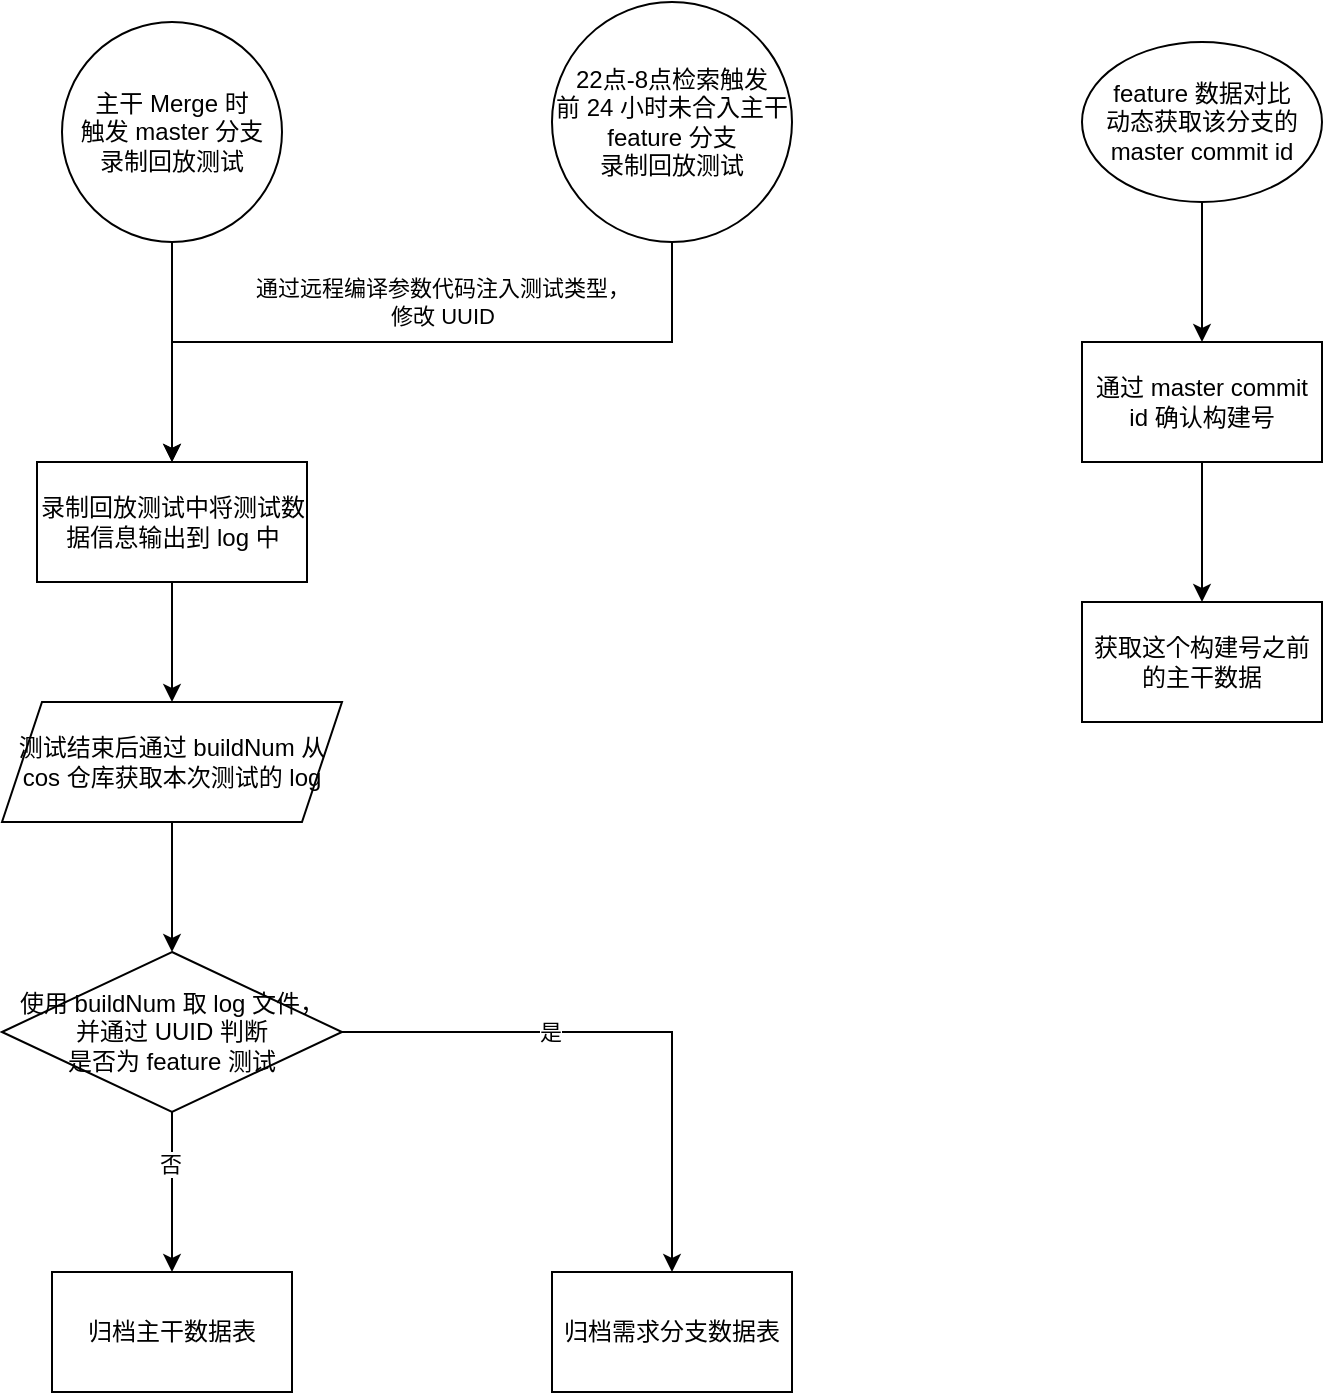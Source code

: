 <mxfile version="20.4.0" type="github">
  <diagram id="wA2QcCBewpJCbxgyK5B2" name="第 1 页">
    <mxGraphModel dx="2066" dy="1064" grid="1" gridSize="10" guides="1" tooltips="1" connect="1" arrows="1" fold="1" page="1" pageScale="1" pageWidth="827" pageHeight="1169" math="0" shadow="0">
      <root>
        <mxCell id="0" />
        <mxCell id="1" parent="0" />
        <mxCell id="m26_v9GqzO_6HuygvY9k-10" style="edgeStyle=orthogonalEdgeStyle;rounded=0;orthogonalLoop=1;jettySize=auto;html=1;" parent="1" source="m26_v9GqzO_6HuygvY9k-8" target="m26_v9GqzO_6HuygvY9k-11" edge="1">
          <mxGeometry relative="1" as="geometry">
            <mxPoint x="145" y="380" as="targetPoint" />
          </mxGeometry>
        </mxCell>
        <mxCell id="m26_v9GqzO_6HuygvY9k-8" value="主干 Merge 时&lt;br&gt;触发 master 分支&lt;br&gt;录制回放测试" style="ellipse;whiteSpace=wrap;html=1;aspect=fixed;" parent="1" vertex="1">
          <mxGeometry x="90" y="40" width="110" height="110" as="geometry" />
        </mxCell>
        <mxCell id="m26_v9GqzO_6HuygvY9k-12" style="edgeStyle=orthogonalEdgeStyle;rounded=0;orthogonalLoop=1;jettySize=auto;html=1;" parent="1" source="m26_v9GqzO_6HuygvY9k-9" target="m26_v9GqzO_6HuygvY9k-11" edge="1">
          <mxGeometry relative="1" as="geometry">
            <Array as="points">
              <mxPoint x="395" y="200" />
              <mxPoint x="145" y="200" />
            </Array>
          </mxGeometry>
        </mxCell>
        <mxCell id="m26_v9GqzO_6HuygvY9k-13" value="通过远程编译参数代码注入测试类型，&lt;br&gt;修改 UUID" style="edgeLabel;html=1;align=center;verticalAlign=middle;resizable=0;points=[];" parent="m26_v9GqzO_6HuygvY9k-12" vertex="1" connectable="0">
          <mxGeometry x="-0.398" relative="1" as="geometry">
            <mxPoint x="-57" y="-20" as="offset" />
          </mxGeometry>
        </mxCell>
        <mxCell id="m26_v9GqzO_6HuygvY9k-9" value="22点-8点检索触发&lt;br&gt;前 24 小时未合入主干&lt;br&gt;feature 分支&lt;br&gt;录制回放测试" style="ellipse;whiteSpace=wrap;html=1;aspect=fixed;" parent="1" vertex="1">
          <mxGeometry x="335" y="30" width="120" height="120" as="geometry" />
        </mxCell>
        <mxCell id="m26_v9GqzO_6HuygvY9k-16" style="edgeStyle=orthogonalEdgeStyle;rounded=0;orthogonalLoop=1;jettySize=auto;html=1;" parent="1" source="m26_v9GqzO_6HuygvY9k-11" target="m26_v9GqzO_6HuygvY9k-15" edge="1">
          <mxGeometry relative="1" as="geometry" />
        </mxCell>
        <mxCell id="m26_v9GqzO_6HuygvY9k-11" value="录制回放测试中将测试数据信息输出到 log 中" style="rounded=0;whiteSpace=wrap;html=1;" parent="1" vertex="1">
          <mxGeometry x="77.5" y="260" width="135" height="60" as="geometry" />
        </mxCell>
        <mxCell id="m26_v9GqzO_6HuygvY9k-18" style="edgeStyle=orthogonalEdgeStyle;rounded=0;orthogonalLoop=1;jettySize=auto;html=1;" parent="1" source="m26_v9GqzO_6HuygvY9k-15" target="m26_v9GqzO_6HuygvY9k-17" edge="1">
          <mxGeometry relative="1" as="geometry" />
        </mxCell>
        <mxCell id="m26_v9GqzO_6HuygvY9k-15" value="测试结束后通过 buildNum 从 cos 仓库获取本次测试的 log" style="shape=parallelogram;perimeter=parallelogramPerimeter;whiteSpace=wrap;html=1;fixedSize=1;" parent="1" vertex="1">
          <mxGeometry x="60" y="380" width="170" height="60" as="geometry" />
        </mxCell>
        <mxCell id="m26_v9GqzO_6HuygvY9k-20" style="edgeStyle=orthogonalEdgeStyle;rounded=0;orthogonalLoop=1;jettySize=auto;html=1;" parent="1" source="m26_v9GqzO_6HuygvY9k-17" target="m26_v9GqzO_6HuygvY9k-19" edge="1">
          <mxGeometry relative="1" as="geometry" />
        </mxCell>
        <mxCell id="m26_v9GqzO_6HuygvY9k-21" value="否" style="edgeLabel;html=1;align=center;verticalAlign=middle;resizable=0;points=[];" parent="m26_v9GqzO_6HuygvY9k-20" vertex="1" connectable="0">
          <mxGeometry x="-0.345" y="-1" relative="1" as="geometry">
            <mxPoint as="offset" />
          </mxGeometry>
        </mxCell>
        <mxCell id="m26_v9GqzO_6HuygvY9k-23" style="edgeStyle=orthogonalEdgeStyle;rounded=0;orthogonalLoop=1;jettySize=auto;html=1;" parent="1" source="m26_v9GqzO_6HuygvY9k-17" target="m26_v9GqzO_6HuygvY9k-22" edge="1">
          <mxGeometry relative="1" as="geometry" />
        </mxCell>
        <mxCell id="m26_v9GqzO_6HuygvY9k-24" value="是" style="edgeLabel;html=1;align=center;verticalAlign=middle;resizable=0;points=[];" parent="m26_v9GqzO_6HuygvY9k-23" vertex="1" connectable="0">
          <mxGeometry x="-0.269" relative="1" as="geometry">
            <mxPoint as="offset" />
          </mxGeometry>
        </mxCell>
        <mxCell id="m26_v9GqzO_6HuygvY9k-17" value="使用 buildNum 取 log 文件，&lt;br&gt;并通过 UUID 判断&lt;br&gt;是否为 feature 测试" style="rhombus;whiteSpace=wrap;html=1;" parent="1" vertex="1">
          <mxGeometry x="60" y="505" width="170" height="80" as="geometry" />
        </mxCell>
        <mxCell id="m26_v9GqzO_6HuygvY9k-19" value="归档主干数据表" style="rounded=0;whiteSpace=wrap;html=1;" parent="1" vertex="1">
          <mxGeometry x="85" y="665" width="120" height="60" as="geometry" />
        </mxCell>
        <mxCell id="m26_v9GqzO_6HuygvY9k-22" value="归档需求分支数据表" style="rounded=0;whiteSpace=wrap;html=1;" parent="1" vertex="1">
          <mxGeometry x="335" y="665" width="120" height="60" as="geometry" />
        </mxCell>
        <mxCell id="9fZd4VRiZ2e04T9h5s8A-2" style="edgeStyle=orthogonalEdgeStyle;rounded=0;orthogonalLoop=1;jettySize=auto;html=1;" edge="1" parent="1" source="9fZd4VRiZ2e04T9h5s8A-1">
          <mxGeometry relative="1" as="geometry">
            <mxPoint x="660" y="200" as="targetPoint" />
          </mxGeometry>
        </mxCell>
        <mxCell id="9fZd4VRiZ2e04T9h5s8A-1" value="feature 数据对比&lt;br&gt;动态获取该分支的 master commit id" style="ellipse;whiteSpace=wrap;html=1;" vertex="1" parent="1">
          <mxGeometry x="600" y="50" width="120" height="80" as="geometry" />
        </mxCell>
        <mxCell id="9fZd4VRiZ2e04T9h5s8A-5" style="edgeStyle=orthogonalEdgeStyle;rounded=0;orthogonalLoop=1;jettySize=auto;html=1;" edge="1" parent="1" source="9fZd4VRiZ2e04T9h5s8A-3" target="9fZd4VRiZ2e04T9h5s8A-4">
          <mxGeometry relative="1" as="geometry" />
        </mxCell>
        <mxCell id="9fZd4VRiZ2e04T9h5s8A-3" value="通过 master commit id 确认构建号" style="rounded=0;whiteSpace=wrap;html=1;" vertex="1" parent="1">
          <mxGeometry x="600" y="200" width="120" height="60" as="geometry" />
        </mxCell>
        <mxCell id="9fZd4VRiZ2e04T9h5s8A-4" value="获取这个构建号之前的主干数据" style="rounded=0;whiteSpace=wrap;html=1;" vertex="1" parent="1">
          <mxGeometry x="600" y="330" width="120" height="60" as="geometry" />
        </mxCell>
      </root>
    </mxGraphModel>
  </diagram>
</mxfile>
